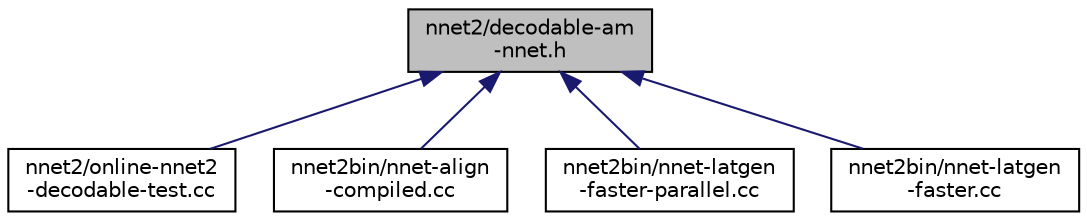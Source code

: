 digraph "nnet2/decodable-am-nnet.h"
{
  edge [fontname="Helvetica",fontsize="10",labelfontname="Helvetica",labelfontsize="10"];
  node [fontname="Helvetica",fontsize="10",shape=record];
  Node93 [label="nnet2/decodable-am\l-nnet.h",height=0.2,width=0.4,color="black", fillcolor="grey75", style="filled", fontcolor="black"];
  Node93 -> Node94 [dir="back",color="midnightblue",fontsize="10",style="solid",fontname="Helvetica"];
  Node94 [label="nnet2/online-nnet2\l-decodable-test.cc",height=0.2,width=0.4,color="black", fillcolor="white", style="filled",URL="$online-nnet2-decodable-test_8cc.html"];
  Node93 -> Node95 [dir="back",color="midnightblue",fontsize="10",style="solid",fontname="Helvetica"];
  Node95 [label="nnet2bin/nnet-align\l-compiled.cc",height=0.2,width=0.4,color="black", fillcolor="white", style="filled",URL="$nnet-align-compiled_8cc.html"];
  Node93 -> Node96 [dir="back",color="midnightblue",fontsize="10",style="solid",fontname="Helvetica"];
  Node96 [label="nnet2bin/nnet-latgen\l-faster-parallel.cc",height=0.2,width=0.4,color="black", fillcolor="white", style="filled",URL="$nnet-latgen-faster-parallel_8cc.html"];
  Node93 -> Node97 [dir="back",color="midnightblue",fontsize="10",style="solid",fontname="Helvetica"];
  Node97 [label="nnet2bin/nnet-latgen\l-faster.cc",height=0.2,width=0.4,color="black", fillcolor="white", style="filled",URL="$nnet-latgen-faster_8cc.html"];
}
